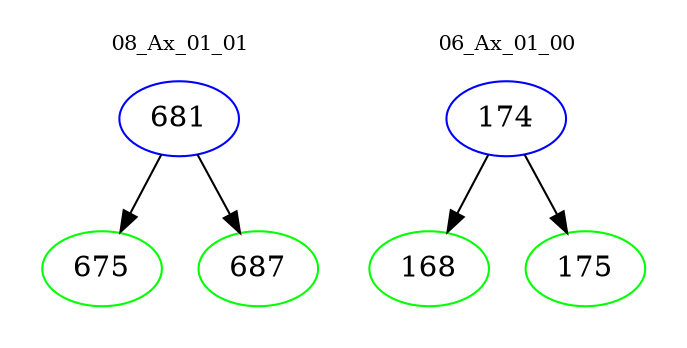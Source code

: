 digraph{
subgraph cluster_0 {
color = white
label = "08_Ax_01_01";
fontsize=10;
T0_681 [label="681", color="blue"]
T0_681 -> T0_675 [color="black"]
T0_675 [label="675", color="green"]
T0_681 -> T0_687 [color="black"]
T0_687 [label="687", color="green"]
}
subgraph cluster_1 {
color = white
label = "06_Ax_01_00";
fontsize=10;
T1_174 [label="174", color="blue"]
T1_174 -> T1_168 [color="black"]
T1_168 [label="168", color="green"]
T1_174 -> T1_175 [color="black"]
T1_175 [label="175", color="green"]
}
}

